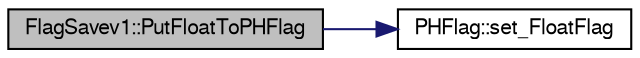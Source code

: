 digraph "FlagSavev1::PutFloatToPHFlag"
{
  bgcolor="transparent";
  edge [fontname="FreeSans",fontsize="10",labelfontname="FreeSans",labelfontsize="10"];
  node [fontname="FreeSans",fontsize="10",shape=record];
  rankdir="LR";
  Node1 [label="FlagSavev1::PutFloatToPHFlag",height=0.2,width=0.4,color="black", fillcolor="grey75", style="filled" fontcolor="black"];
  Node1 -> Node2 [color="midnightblue",fontsize="10",style="solid",fontname="FreeSans"];
  Node2 [label="PHFlag::set_FloatFlag",height=0.2,width=0.4,color="black",URL="$d1/da8/classPHFlag.html#a88212f810275c61464d51caa3cd4d1e1"];
}
